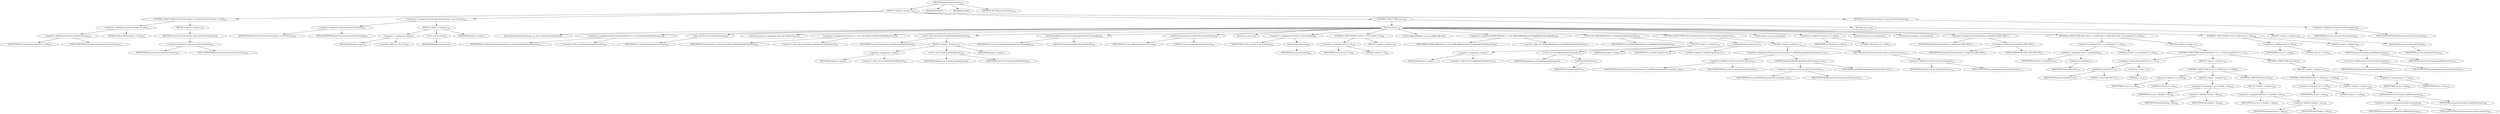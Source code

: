 digraph "getProcEnvironment" {  
"325" [label = <(METHOD,getProcEnvironment)<SUB>154</SUB>> ]
"326" [label = <(BLOCK,&lt;empty&gt;,&lt;empty&gt;)<SUB>154</SUB>> ]
"327" [label = <(CONTROL_STRUCTURE,if (procEnvironment != null),if (procEnvironment != null))<SUB>155</SUB>> ]
"328" [label = <(&lt;operator&gt;.notEquals,procEnvironment != null)<SUB>155</SUB>> ]
"329" [label = <(&lt;operator&gt;.fieldAccess,Execute.procEnvironment)<SUB>155</SUB>> ]
"330" [label = <(IDENTIFIER,Execute,procEnvironment != null)<SUB>155</SUB>> ]
"331" [label = <(FIELD_IDENTIFIER,procEnvironment,procEnvironment)<SUB>155</SUB>> ]
"332" [label = <(LITERAL,null,procEnvironment != null)<SUB>155</SUB>> ]
"333" [label = <(BLOCK,&lt;empty&gt;,&lt;empty&gt;)<SUB>155</SUB>> ]
"334" [label = <(RETURN,return procEnvironment;,return procEnvironment;)<SUB>156</SUB>> ]
"335" [label = <(&lt;operator&gt;.fieldAccess,Execute.procEnvironment)<SUB>156</SUB>> ]
"336" [label = <(IDENTIFIER,Execute,return procEnvironment;)<SUB>156</SUB>> ]
"337" [label = <(FIELD_IDENTIFIER,procEnvironment,procEnvironment)<SUB>156</SUB>> ]
"338" [label = <(&lt;operator&gt;.assignment,Execute.procEnvironment = new Vector())<SUB>158</SUB>> ]
"339" [label = <(&lt;operator&gt;.fieldAccess,Execute.procEnvironment)<SUB>158</SUB>> ]
"340" [label = <(IDENTIFIER,Execute,Execute.procEnvironment = new Vector())<SUB>158</SUB>> ]
"341" [label = <(FIELD_IDENTIFIER,procEnvironment,procEnvironment)<SUB>158</SUB>> ]
"342" [label = <(BLOCK,&lt;empty&gt;,&lt;empty&gt;)<SUB>158</SUB>> ]
"343" [label = <(&lt;operator&gt;.assignment,&lt;empty&gt;)> ]
"344" [label = <(IDENTIFIER,$obj14,&lt;empty&gt;)> ]
"345" [label = <(&lt;operator&gt;.alloc,new Vector())<SUB>158</SUB>> ]
"346" [label = <(&lt;init&gt;,new Vector())<SUB>158</SUB>> ]
"347" [label = <(IDENTIFIER,$obj14,new Vector())> ]
"348" [label = <(IDENTIFIER,$obj14,&lt;empty&gt;)> ]
"349" [label = <(CONTROL_STRUCTURE,try,try)<SUB>159</SUB>> ]
"350" [label = <(BLOCK,try,try)<SUB>159</SUB>> ]
"12" [label = <(LOCAL,ByteArrayOutputStream out: java.io.ByteArrayOutputStream)> ]
"351" [label = <(&lt;operator&gt;.assignment,ByteArrayOutputStream out = new ByteArrayOutputStream())<SUB>160</SUB>> ]
"352" [label = <(IDENTIFIER,out,ByteArrayOutputStream out = new ByteArrayOutputStream())<SUB>160</SUB>> ]
"353" [label = <(&lt;operator&gt;.alloc,new ByteArrayOutputStream())<SUB>160</SUB>> ]
"354" [label = <(&lt;init&gt;,new ByteArrayOutputStream())<SUB>160</SUB>> ]
"11" [label = <(IDENTIFIER,out,new ByteArrayOutputStream())<SUB>160</SUB>> ]
"14" [label = <(LOCAL,Execute exe: org.apache.tools.ant.taskdefs.Execute)> ]
"355" [label = <(&lt;operator&gt;.assignment,Execute exe = new Execute(new PumpStreamHandler(out)))<SUB>161</SUB>> ]
"356" [label = <(IDENTIFIER,exe,Execute exe = new Execute(new PumpStreamHandler(out)))<SUB>161</SUB>> ]
"357" [label = <(&lt;operator&gt;.alloc,new Execute(new PumpStreamHandler(out)))<SUB>161</SUB>> ]
"358" [label = <(&lt;init&gt;,new Execute(new PumpStreamHandler(out)))<SUB>161</SUB>> ]
"13" [label = <(IDENTIFIER,exe,new Execute(new PumpStreamHandler(out)))<SUB>161</SUB>> ]
"359" [label = <(BLOCK,&lt;empty&gt;,&lt;empty&gt;)<SUB>161</SUB>> ]
"360" [label = <(&lt;operator&gt;.assignment,&lt;empty&gt;)> ]
"361" [label = <(IDENTIFIER,$obj16,&lt;empty&gt;)> ]
"362" [label = <(&lt;operator&gt;.alloc,new PumpStreamHandler(out))<SUB>161</SUB>> ]
"363" [label = <(&lt;init&gt;,new PumpStreamHandler(out))<SUB>161</SUB>> ]
"364" [label = <(IDENTIFIER,$obj16,new PumpStreamHandler(out))> ]
"365" [label = <(IDENTIFIER,out,new PumpStreamHandler(out))<SUB>161</SUB>> ]
"366" [label = <(IDENTIFIER,$obj16,&lt;empty&gt;)> ]
"367" [label = <(setCommandline,exe.setCommandline(getProcEnvCommand()))<SUB>162</SUB>> ]
"368" [label = <(IDENTIFIER,exe,exe.setCommandline(getProcEnvCommand()))<SUB>162</SUB>> ]
"369" [label = <(getProcEnvCommand,getProcEnvCommand())<SUB>162</SUB>> ]
"370" [label = <(setNewenvironment,exe.setNewenvironment(true))<SUB>164</SUB>> ]
"371" [label = <(IDENTIFIER,exe,exe.setNewenvironment(true))<SUB>164</SUB>> ]
"372" [label = <(LITERAL,true,exe.setNewenvironment(true))<SUB>164</SUB>> ]
"373" [label = <(LOCAL,int retval: int)> ]
"374" [label = <(&lt;operator&gt;.assignment,int retval = exe.execute())<SUB>165</SUB>> ]
"375" [label = <(IDENTIFIER,retval,int retval = exe.execute())<SUB>165</SUB>> ]
"376" [label = <(execute,exe.execute())<SUB>165</SUB>> ]
"377" [label = <(IDENTIFIER,exe,exe.execute())<SUB>165</SUB>> ]
"378" [label = <(CONTROL_STRUCTURE,if (retval != 0),if (retval != 0))<SUB>166</SUB>> ]
"379" [label = <(&lt;operator&gt;.notEquals,retval != 0)<SUB>166</SUB>> ]
"380" [label = <(IDENTIFIER,retval,retval != 0)<SUB>166</SUB>> ]
"381" [label = <(LITERAL,0,retval != 0)<SUB>166</SUB>> ]
"382" [label = <(BLOCK,&lt;empty&gt;,&lt;empty&gt;)<SUB>166</SUB>> ]
"16" [label = <(LOCAL,BufferedReader in: java.io.BufferedReader)> ]
"383" [label = <(&lt;operator&gt;.assignment,BufferedReader in = new BufferedReader(new StringReader(toString(out))))<SUB>169</SUB>> ]
"384" [label = <(IDENTIFIER,in,BufferedReader in = new BufferedReader(new StringReader(toString(out))))<SUB>169</SUB>> ]
"385" [label = <(&lt;operator&gt;.alloc,new BufferedReader(new StringReader(toString(out))))<SUB>170</SUB>> ]
"386" [label = <(&lt;init&gt;,new BufferedReader(new StringReader(toString(out))))<SUB>170</SUB>> ]
"15" [label = <(IDENTIFIER,in,new BufferedReader(new StringReader(toString(out))))<SUB>169</SUB>> ]
"387" [label = <(BLOCK,&lt;empty&gt;,&lt;empty&gt;)<SUB>170</SUB>> ]
"388" [label = <(&lt;operator&gt;.assignment,&lt;empty&gt;)> ]
"389" [label = <(IDENTIFIER,$obj18,&lt;empty&gt;)> ]
"390" [label = <(&lt;operator&gt;.alloc,new StringReader(toString(out)))<SUB>170</SUB>> ]
"391" [label = <(&lt;init&gt;,new StringReader(toString(out)))<SUB>170</SUB>> ]
"392" [label = <(IDENTIFIER,$obj18,new StringReader(toString(out)))> ]
"393" [label = <(toString,toString(out))<SUB>170</SUB>> ]
"394" [label = <(IDENTIFIER,out,toString(out))<SUB>170</SUB>> ]
"395" [label = <(IDENTIFIER,$obj18,&lt;empty&gt;)> ]
"396" [label = <(CONTROL_STRUCTURE,if (Os.isFamily(&quot;openvms&quot;)),if (Os.isFamily(&quot;openvms&quot;)))<SUB>172</SUB>> ]
"397" [label = <(isFamily,isFamily(&quot;openvms&quot;))<SUB>172</SUB>> ]
"398" [label = <(IDENTIFIER,Os,isFamily(&quot;openvms&quot;))<SUB>172</SUB>> ]
"399" [label = <(LITERAL,&quot;openvms&quot;,isFamily(&quot;openvms&quot;))<SUB>172</SUB>> ]
"400" [label = <(BLOCK,&lt;empty&gt;,&lt;empty&gt;)<SUB>172</SUB>> ]
"401" [label = <(&lt;operator&gt;.assignment,Execute.procEnvironment = addVMSLogicals(procEnvironment, in))<SUB>173</SUB>> ]
"402" [label = <(&lt;operator&gt;.fieldAccess,Execute.procEnvironment)<SUB>173</SUB>> ]
"403" [label = <(IDENTIFIER,Execute,Execute.procEnvironment = addVMSLogicals(procEnvironment, in))<SUB>173</SUB>> ]
"404" [label = <(FIELD_IDENTIFIER,procEnvironment,procEnvironment)<SUB>173</SUB>> ]
"405" [label = <(addVMSLogicals,addVMSLogicals(procEnvironment, in))<SUB>173</SUB>> ]
"406" [label = <(&lt;operator&gt;.fieldAccess,Execute.procEnvironment)<SUB>173</SUB>> ]
"407" [label = <(IDENTIFIER,Execute,addVMSLogicals(procEnvironment, in))<SUB>173</SUB>> ]
"408" [label = <(FIELD_IDENTIFIER,procEnvironment,procEnvironment)<SUB>173</SUB>> ]
"409" [label = <(IDENTIFIER,in,addVMSLogicals(procEnvironment, in))<SUB>173</SUB>> ]
"410" [label = <(RETURN,return procEnvironment;,return procEnvironment;)<SUB>174</SUB>> ]
"411" [label = <(&lt;operator&gt;.fieldAccess,Execute.procEnvironment)<SUB>174</SUB>> ]
"412" [label = <(IDENTIFIER,Execute,return procEnvironment;)<SUB>174</SUB>> ]
"413" [label = <(FIELD_IDENTIFIER,procEnvironment,procEnvironment)<SUB>174</SUB>> ]
"414" [label = <(LOCAL,String var: java.lang.String)> ]
"415" [label = <(&lt;operator&gt;.assignment,String var = null)<SUB>176</SUB>> ]
"416" [label = <(IDENTIFIER,var,String var = null)<SUB>176</SUB>> ]
"417" [label = <(LITERAL,null,String var = null)<SUB>176</SUB>> ]
"418" [label = <(LOCAL,String line: java.lang.String)> ]
"419" [label = <(LOCAL,String lineSep: java.lang.String)> ]
"420" [label = <(&lt;operator&gt;.assignment,String lineSep = StringUtils.LINE_SEP)<SUB>177</SUB>> ]
"421" [label = <(IDENTIFIER,lineSep,String lineSep = StringUtils.LINE_SEP)<SUB>177</SUB>> ]
"422" [label = <(&lt;operator&gt;.fieldAccess,StringUtils.LINE_SEP)<SUB>177</SUB>> ]
"423" [label = <(IDENTIFIER,StringUtils,String lineSep = StringUtils.LINE_SEP)<SUB>177</SUB>> ]
"424" [label = <(FIELD_IDENTIFIER,LINE_SEP,LINE_SEP)<SUB>177</SUB>> ]
"425" [label = <(CONTROL_STRUCTURE,while ((line = in.readLine()) != null),while ((line = in.readLine()) != null))<SUB>178</SUB>> ]
"426" [label = <(&lt;operator&gt;.notEquals,(line = in.readLine()) != null)<SUB>178</SUB>> ]
"427" [label = <(&lt;operator&gt;.assignment,line = in.readLine())<SUB>178</SUB>> ]
"428" [label = <(IDENTIFIER,line,line = in.readLine())<SUB>178</SUB>> ]
"429" [label = <(readLine,in.readLine())<SUB>178</SUB>> ]
"430" [label = <(IDENTIFIER,in,in.readLine())<SUB>178</SUB>> ]
"431" [label = <(LITERAL,null,(line = in.readLine()) != null)<SUB>178</SUB>> ]
"432" [label = <(BLOCK,&lt;empty&gt;,&lt;empty&gt;)<SUB>178</SUB>> ]
"433" [label = <(CONTROL_STRUCTURE,if (line.indexOf('=') == -1),if (line.indexOf('=') == -1))<SUB>179</SUB>> ]
"434" [label = <(&lt;operator&gt;.equals,line.indexOf('=') == -1)<SUB>179</SUB>> ]
"435" [label = <(indexOf,line.indexOf('='))<SUB>179</SUB>> ]
"436" [label = <(IDENTIFIER,line,line.indexOf('='))<SUB>179</SUB>> ]
"437" [label = <(LITERAL,'=',line.indexOf('='))<SUB>179</SUB>> ]
"438" [label = <(&lt;operator&gt;.minus,-1)<SUB>179</SUB>> ]
"439" [label = <(LITERAL,1,-1)<SUB>179</SUB>> ]
"440" [label = <(BLOCK,&lt;empty&gt;,&lt;empty&gt;)<SUB>179</SUB>> ]
"441" [label = <(CONTROL_STRUCTURE,if (var == null),if (var == null))<SUB>182</SUB>> ]
"442" [label = <(&lt;operator&gt;.equals,var == null)<SUB>182</SUB>> ]
"443" [label = <(IDENTIFIER,var,var == null)<SUB>182</SUB>> ]
"444" [label = <(LITERAL,null,var == null)<SUB>182</SUB>> ]
"445" [label = <(BLOCK,&lt;empty&gt;,&lt;empty&gt;)<SUB>182</SUB>> ]
"446" [label = <(&lt;operator&gt;.assignment,var = lineSep + line)<SUB>183</SUB>> ]
"447" [label = <(IDENTIFIER,var,var = lineSep + line)<SUB>183</SUB>> ]
"448" [label = <(&lt;operator&gt;.addition,lineSep + line)<SUB>183</SUB>> ]
"449" [label = <(IDENTIFIER,lineSep,lineSep + line)<SUB>183</SUB>> ]
"450" [label = <(IDENTIFIER,line,lineSep + line)<SUB>183</SUB>> ]
"451" [label = <(CONTROL_STRUCTURE,else,else)<SUB>184</SUB>> ]
"452" [label = <(BLOCK,&lt;empty&gt;,&lt;empty&gt;)<SUB>184</SUB>> ]
"453" [label = <(&lt;operator&gt;.assignmentPlus,var += lineSep + line)<SUB>185</SUB>> ]
"454" [label = <(IDENTIFIER,var,var += lineSep + line)<SUB>185</SUB>> ]
"455" [label = <(&lt;operator&gt;.addition,lineSep + line)<SUB>185</SUB>> ]
"456" [label = <(IDENTIFIER,lineSep,lineSep + line)<SUB>185</SUB>> ]
"457" [label = <(IDENTIFIER,line,lineSep + line)<SUB>185</SUB>> ]
"458" [label = <(CONTROL_STRUCTURE,else,else)<SUB>187</SUB>> ]
"459" [label = <(BLOCK,&lt;empty&gt;,&lt;empty&gt;)<SUB>187</SUB>> ]
"460" [label = <(CONTROL_STRUCTURE,if (var != null),if (var != null))<SUB>189</SUB>> ]
"461" [label = <(&lt;operator&gt;.notEquals,var != null)<SUB>189</SUB>> ]
"462" [label = <(IDENTIFIER,var,var != null)<SUB>189</SUB>> ]
"463" [label = <(LITERAL,null,var != null)<SUB>189</SUB>> ]
"464" [label = <(BLOCK,&lt;empty&gt;,&lt;empty&gt;)<SUB>189</SUB>> ]
"465" [label = <(addElement,procEnvironment.addElement(var))<SUB>190</SUB>> ]
"466" [label = <(&lt;operator&gt;.fieldAccess,Execute.procEnvironment)<SUB>190</SUB>> ]
"467" [label = <(IDENTIFIER,Execute,procEnvironment.addElement(var))<SUB>190</SUB>> ]
"468" [label = <(FIELD_IDENTIFIER,procEnvironment,procEnvironment)<SUB>190</SUB>> ]
"469" [label = <(IDENTIFIER,var,procEnvironment.addElement(var))<SUB>190</SUB>> ]
"470" [label = <(&lt;operator&gt;.assignment,var = line)<SUB>192</SUB>> ]
"471" [label = <(IDENTIFIER,var,var = line)<SUB>192</SUB>> ]
"472" [label = <(IDENTIFIER,line,var = line)<SUB>192</SUB>> ]
"473" [label = <(CONTROL_STRUCTURE,if (var != null),if (var != null))<SUB>196</SUB>> ]
"474" [label = <(&lt;operator&gt;.notEquals,var != null)<SUB>196</SUB>> ]
"475" [label = <(IDENTIFIER,var,var != null)<SUB>196</SUB>> ]
"476" [label = <(LITERAL,null,var != null)<SUB>196</SUB>> ]
"477" [label = <(BLOCK,&lt;empty&gt;,&lt;empty&gt;)<SUB>196</SUB>> ]
"478" [label = <(addElement,procEnvironment.addElement(var))<SUB>197</SUB>> ]
"479" [label = <(&lt;operator&gt;.fieldAccess,Execute.procEnvironment)<SUB>197</SUB>> ]
"480" [label = <(IDENTIFIER,Execute,procEnvironment.addElement(var))<SUB>197</SUB>> ]
"481" [label = <(FIELD_IDENTIFIER,procEnvironment,procEnvironment)<SUB>197</SUB>> ]
"482" [label = <(IDENTIFIER,var,procEnvironment.addElement(var))<SUB>197</SUB>> ]
"483" [label = <(BLOCK,catch,catch)> ]
"484" [label = <(BLOCK,&lt;empty&gt;,&lt;empty&gt;)<SUB>199</SUB>> ]
"485" [label = <(printStackTrace,exc.printStackTrace())<SUB>200</SUB>> ]
"486" [label = <(IDENTIFIER,exc,exc.printStackTrace())<SUB>200</SUB>> ]
"487" [label = <(RETURN,return procEnvironment;,return procEnvironment;)<SUB>203</SUB>> ]
"488" [label = <(&lt;operator&gt;.fieldAccess,Execute.procEnvironment)<SUB>203</SUB>> ]
"489" [label = <(IDENTIFIER,Execute,return procEnvironment;)<SUB>203</SUB>> ]
"490" [label = <(FIELD_IDENTIFIER,procEnvironment,procEnvironment)<SUB>203</SUB>> ]
"491" [label = <(MODIFIER,PUBLIC)> ]
"492" [label = <(MODIFIER,STATIC)> ]
"493" [label = <(METHOD_RETURN,java.util.Vector)<SUB>154</SUB>> ]
  "325" -> "326" 
  "325" -> "491" 
  "325" -> "492" 
  "325" -> "493" 
  "326" -> "327" 
  "326" -> "338" 
  "326" -> "349" 
  "326" -> "487" 
  "327" -> "328" 
  "327" -> "333" 
  "328" -> "329" 
  "328" -> "332" 
  "329" -> "330" 
  "329" -> "331" 
  "333" -> "334" 
  "334" -> "335" 
  "335" -> "336" 
  "335" -> "337" 
  "338" -> "339" 
  "338" -> "342" 
  "339" -> "340" 
  "339" -> "341" 
  "342" -> "343" 
  "342" -> "346" 
  "342" -> "348" 
  "343" -> "344" 
  "343" -> "345" 
  "346" -> "347" 
  "349" -> "350" 
  "349" -> "483" 
  "350" -> "12" 
  "350" -> "351" 
  "350" -> "354" 
  "350" -> "14" 
  "350" -> "355" 
  "350" -> "358" 
  "350" -> "367" 
  "350" -> "370" 
  "350" -> "373" 
  "350" -> "374" 
  "350" -> "378" 
  "350" -> "16" 
  "350" -> "383" 
  "350" -> "386" 
  "350" -> "396" 
  "350" -> "414" 
  "350" -> "415" 
  "350" -> "418" 
  "350" -> "419" 
  "350" -> "420" 
  "350" -> "425" 
  "350" -> "473" 
  "351" -> "352" 
  "351" -> "353" 
  "354" -> "11" 
  "355" -> "356" 
  "355" -> "357" 
  "358" -> "13" 
  "358" -> "359" 
  "359" -> "360" 
  "359" -> "363" 
  "359" -> "366" 
  "360" -> "361" 
  "360" -> "362" 
  "363" -> "364" 
  "363" -> "365" 
  "367" -> "368" 
  "367" -> "369" 
  "370" -> "371" 
  "370" -> "372" 
  "374" -> "375" 
  "374" -> "376" 
  "376" -> "377" 
  "378" -> "379" 
  "378" -> "382" 
  "379" -> "380" 
  "379" -> "381" 
  "383" -> "384" 
  "383" -> "385" 
  "386" -> "15" 
  "386" -> "387" 
  "387" -> "388" 
  "387" -> "391" 
  "387" -> "395" 
  "388" -> "389" 
  "388" -> "390" 
  "391" -> "392" 
  "391" -> "393" 
  "393" -> "394" 
  "396" -> "397" 
  "396" -> "400" 
  "397" -> "398" 
  "397" -> "399" 
  "400" -> "401" 
  "400" -> "410" 
  "401" -> "402" 
  "401" -> "405" 
  "402" -> "403" 
  "402" -> "404" 
  "405" -> "406" 
  "405" -> "409" 
  "406" -> "407" 
  "406" -> "408" 
  "410" -> "411" 
  "411" -> "412" 
  "411" -> "413" 
  "415" -> "416" 
  "415" -> "417" 
  "420" -> "421" 
  "420" -> "422" 
  "422" -> "423" 
  "422" -> "424" 
  "425" -> "426" 
  "425" -> "432" 
  "426" -> "427" 
  "426" -> "431" 
  "427" -> "428" 
  "427" -> "429" 
  "429" -> "430" 
  "432" -> "433" 
  "433" -> "434" 
  "433" -> "440" 
  "433" -> "458" 
  "434" -> "435" 
  "434" -> "438" 
  "435" -> "436" 
  "435" -> "437" 
  "438" -> "439" 
  "440" -> "441" 
  "441" -> "442" 
  "441" -> "445" 
  "441" -> "451" 
  "442" -> "443" 
  "442" -> "444" 
  "445" -> "446" 
  "446" -> "447" 
  "446" -> "448" 
  "448" -> "449" 
  "448" -> "450" 
  "451" -> "452" 
  "452" -> "453" 
  "453" -> "454" 
  "453" -> "455" 
  "455" -> "456" 
  "455" -> "457" 
  "458" -> "459" 
  "459" -> "460" 
  "459" -> "470" 
  "460" -> "461" 
  "460" -> "464" 
  "461" -> "462" 
  "461" -> "463" 
  "464" -> "465" 
  "465" -> "466" 
  "465" -> "469" 
  "466" -> "467" 
  "466" -> "468" 
  "470" -> "471" 
  "470" -> "472" 
  "473" -> "474" 
  "473" -> "477" 
  "474" -> "475" 
  "474" -> "476" 
  "477" -> "478" 
  "478" -> "479" 
  "478" -> "482" 
  "479" -> "480" 
  "479" -> "481" 
  "483" -> "484" 
  "484" -> "485" 
  "485" -> "486" 
  "487" -> "488" 
  "488" -> "489" 
  "488" -> "490" 
}
